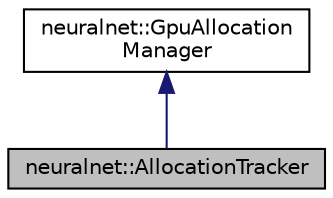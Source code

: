 digraph "neuralnet::AllocationTracker"
{
  edge [fontname="Helvetica",fontsize="10",labelfontname="Helvetica",labelfontsize="10"];
  node [fontname="Helvetica",fontsize="10",shape=record];
  Node0 [label="neuralnet::AllocationTracker",height=0.2,width=0.4,color="black", fillcolor="grey75", style="filled", fontcolor="black"];
  Node1 -> Node0 [dir="back",color="midnightblue",fontsize="10",style="solid",fontname="Helvetica"];
  Node1 [label="neuralnet::GpuAllocation\lManager",height=0.2,width=0.4,color="black", fillcolor="white", style="filled",URL="$classneuralnet_1_1GpuAllocationManager.html",tooltip="Wrapper around cudaMalloc() and cudaFree() tracking unfreed device memory allocations. "];
}
